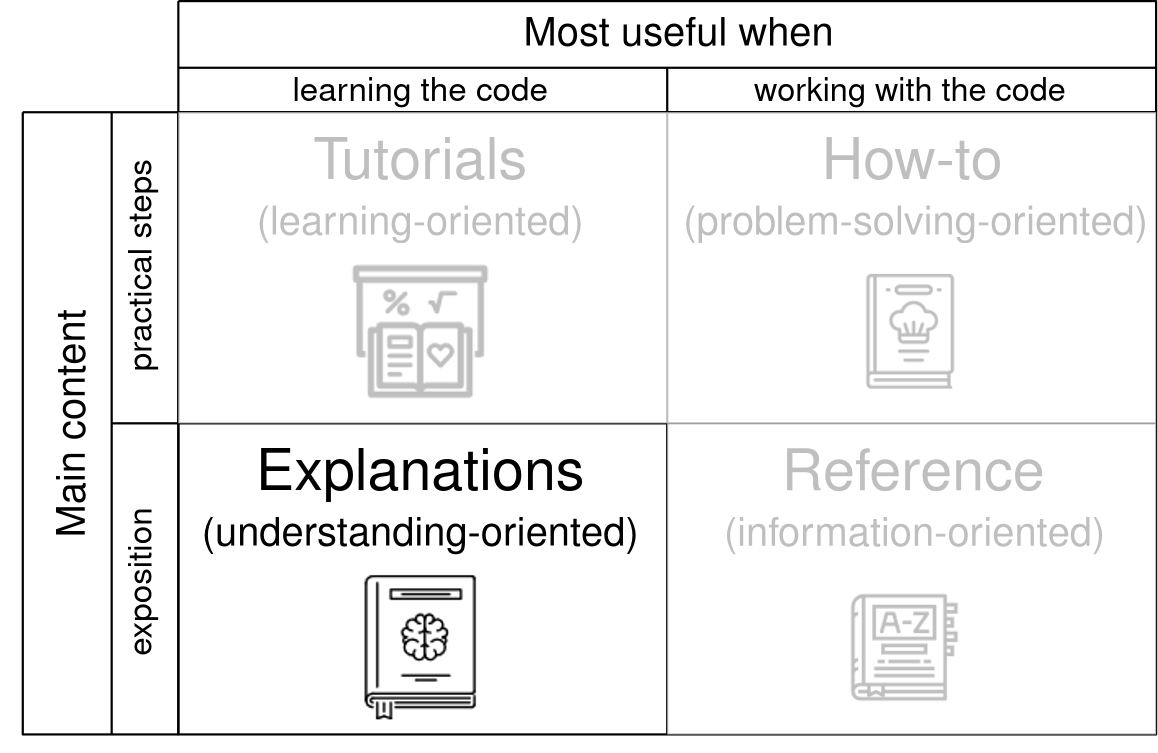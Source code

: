 <?xml version="1.0"?>
<!DOCTYPE ipe SYSTEM "ipe.dtd">
<ipe version="70218" creator="Ipe 7.2.21">
<info created="D:20211125182417" modified="D:20211128232315"/>
<preamble>\renewcommand{\familydefault}{\sfdefault}
\usepackage{helvet}</preamble>
<bitmap id="1" width="128" height="128" BitsPerComponent="8" ColorSpace="DeviceGrayAlpha" Filter="FlateDecode" length="39" alphaLength="872" encoding="base64">
eNrtwTEBAAAAwqD1T20MH6AAAAAAAAAAAAAAAAAAAACAtwFAAAABeNrtmjFu5CAUQOlSLkdw
lWYbqhSbxk3KlWiidBu2H0U0qd1szxF8BKRcwEewcgKOwN6ABWzP4BlPEvD3MCvxGk8ycp7B
n8+HgFChUCgUCoVCoVDwYELZSvAKu1BmNTpZXwPYLVWivtH24Xtj+jW93yX7a/vobVUZI9cE
UJvqx7blHKFs/sYYgTL6ldEVjF80A3XMfWT07v1VLHjyT/DI6BMzfx877NQqPzOGAfkZtTQA
fhlB4PfxR9f7dVz4Xo3faEeCn3C85K+F52g4iQPsyJ8Yf37qOPVXepzXZnkFh6FHZv5+hMH4
2WRh5/zuyY7ffyzO0tVL/W9DmxJiv2/nCWugtr3TIBB/txx/avigl+NR2Pvw3C+4hcb7+aJ/
SszLDbPDTBO0EH8y3r88/rjt/vAB55P2fpht5pdju/HwxY83z699bLQn459RBue3LdTUMwTA
76F5f6a+UXgh/1VwfhqO83rud5mBom39Tei3A+3mm+fGdU03ztmn+RfOb0cfHzku7e2j9XjJ
Dxh/JPhL/XwE2syj66X5xydfAePnQ3abUg2b18vN+fkXwfilD7p9idbOEp/puwGymV+F71zP
fzhAZ/5mXAqR9X7byTKsrQ/x5tu/7IeqP4f8E/RmVX2t/oH0J9Rf3HW+APDXEWxQf6bW/7n9
WjnW+nkTCYeNv/T1rxphmfww+W9Edp8it/TryA23Kf/W+fww8//e3398Y391fs44pF+RDzn1
w9Sf6e8/t1/1PZy/EZ/SbBl/CfnPb79k9KfmP143OKffnIQuebLYTPr96QzfbVXurmQb/5v7
3TtCu3Ohv0Po3V3fQPwtwTn98iT+HnaWR4Tudme4Q+jRXR82m39z1x8X9Avahu//+T2KZ+j4
f40rv1+h/S9/o3hZ7+c46/tvryv+b39GcQvtv3j8XZn//jWK+5J//3s/JpRnOv/g6j+h853/
YAaMdL8Wfu+O2UXf1J/Bx637/7C7Gix6P13/wsWfxiirX9jFvBr37qy0lrLy608Vg070D/uV
+wNQfe33H2WlLxR/2M//3dT+cHkd1f7k81fhPxd8ozvK/INc5v27G7vDZrq1+6hQF/Nj5ca/
P7tCRS/oiDx8/BIy/fyZzpn/XA+0IHq94gAkZXw1BBUKhUKhUCgUCoWJf0sRAmU=
</bitmap>
<bitmap id="2" width="128" height="128" BitsPerComponent="8" ColorSpace="DeviceGrayAlpha" Filter="FlateDecode" length="39" alphaLength="835" encoding="base64">
eNrtwTEBAAAAwqD1T20MH6AAAAAAAAAAAAAAAAAAAACAtwFAAAABeNrtmt11tCAQhilhSrAE
SqAE7nNDCXRACZZgCZRACZZgCZTgx4Dr+kcSdVhPzsd7kZyzRB6QmeGFLGNVVVVVVVVVVVVV
VQ8LtKEVnMMPI7H8Kb4YySXP8CU9X53lW0Ume4Xf0kWz+Yv8ni753BX+k/H3dP6xnho/nCuA
TGEE0GQfzkWdxLMmPORooh+zv2GVf5cvWmse5LdxG40dgeBHm7bpJrVAz59KEn4G3WGH+p1t
HT0/MBUPtiThPRy/58lsGHp+eP2chULeRPxRNRvGoZlUYP3x7YZK0mfxPFiGkvGXSvLXIR7S
AFVJfpi474/x1oep2xyFrv5AevlcivXHcX8dch6XkI/4LywE/apDFeJyyC0/HT/Nvk376Tb2
g0xZfsIDpnfA6d12PYqy/BR6Ap2p3E4WD0y+bP2XKfJx/rrb5VqbXX6y/JsSL5XZbQEGv1mR
EvGXfmIhOihB/GP+Qxpxxs5V//XX+SC6I+lYcLhujxoVIV/nTjUOwObaNB3f5q918hdFjoTf
oKn1l26c0Ag3d/nzQVSKraSZzOauRajltdcdPp+nc9SDzu26zfwYL8mHXAMp34k+14PP7Lrx
aeFo+BZtP/awrgL6Jz4aBkp+43c3Oh/l802Cmc/zW/6SeYa/dGMP8Dt4ac0H7awJf2FcZx5Y
f5F2ARsDtOeF+LDf4BJ/kxhDIT7Tbin8l0rit3FhkGaAOxxYGX6u/g3JjbsYnoAP0PBHr37F
91MSJAceImDJ195f5o96xYfVtWoz893ydlljli752d3rew07Pmzqr3jx8WT2On0Ijw1bvofT
fNl77/V38S/n/HPzALiPRWrBV6Ebp9hFrd5/s3r//L3/4ZEs3kxGPGzy745+FX9pAANEfAfs
8/w0AFx7C6wYX9ul2pX/gH46ELBi/CYbf/MAemDl+PHXoszz9f4bdoEXvtj6w1I7/yeBFeaf
8r/0/Hnez/Dd23g8wYf9dxk+O//Jf1j11Po/HX//M9/ur5iMRL40+xZLzz8tQn53hW/p+PzK
9ZOg4wdbeSQdDemgDxuBUfEdz0knj5wTEf+WbvKbh/ns5hfxBrjJ5629oe7u9Kuqqqqqqqqq
qqqqCPUP2l5bDg==
</bitmap>
<bitmap id="3" width="128" height="128" BitsPerComponent="8" ColorSpace="DeviceGrayAlpha" Filter="FlateDecode" length="39" alphaLength="860" encoding="base64">
eNrtwTEBAAAAwqD1T20MH6AAAAAAAAAAAAAAAAAAAACAtwFAAAABeNrtms9qFDEYwPMIeQPz
BCUPoJAH8JBjj3PoA+TQiyAEvLS3XMSTJRd76iEXoSeZgwctIgErtFBlWBQ9SIl169a/fGZm
drvBLsvuxslAze+wySzM/na+JF+SIQhlMplMJpPJZDJTmL2AGAY0Si+gLG6z1dl4exD19E5G
xm/vfczd0uJIv7Ixdw+eNIXhPfmP95qikj35rc7+wC+qxeEd+HUlF6VSXfjLpsBkHuM7O/Sr
uRlXde4nfB6kQ3/FF6WT9pdLTHyyi/GPFyfnv+zP/mvuZ0oVCAsjcS9+Aa6COxVYcKQHP3UK
+5x8RhGpdGo/k9qAf2oMr2vNUM5uhK78GqwFWPe10Y7/ePnLlc6xZH4BBUK3Tl/5T79FourL
vn/40iXzG9N0AAva+7GrO0LdFDyVvxJtSXD9/GTc8jN2i9346eGLy/pITWprcDeNXzoAMbmA
o8nixHdISxP4OUi8NVlhCfje5B5inWXMVgn8uv5NKnwEiLbwzYHxVSw5rv8a6d6vLscZMYo6
KZSahoakiL8IrsJOz8oU8UcPgu4X+j/AkKfwq3N7k3LBAn99iR+e/h3+bvyVxAb8GHR87MfK
1dcFvpIpuvE/ds73dqqBtn7jBPZ/AracSOEv4LzNuMwXP/f9OCDj749xCj+GzWmP9zvuS+mn
3ST5l067WWm/2ulgUFUSPwu7eTj+tUVp4l9MX0u2/rKplzrN/GvqDFy0663Wr10zF7E0fuxs
MV4Djed/DMwnAZVq/ePzD1w8b6q/n7b+c6iTQLL1Ny+eneFmMvrYLgPuMZp2/+EbgWHu9sAX
ckbou9//+AUXaEwrmBn6BPtPwnBQ5P1/9mf/9ff7rc8cSOd+4eYh/5v2JyaEpJ9/ygDD8vi7
rn7N+vVH0Lc/7vyH9+ONzWJ1tk+izr/YXeWijv/8OIw6/2MHTkQeIFIxdw+A4+19vTIqsv+d
niI9PCpXxkT6h2/QlTc6Kcef+ow0yGajX/gcJCTS1TKUkX4KHHHe5N/61YIuEZfLUKBHJ1Hh
M6AYCv3zz55cYe1wEJe/RH2gJPCbJRPAkMVmUEZCP+VLsX4D/QMCfy/Ufi379TfrgP78ZOc+
7s3/rrQwAjAHPfmHo7LAqDAwQJlMJpPJZDKZTAx/AGKF0l8=
</bitmap>
<bitmap id="4" width="128" height="128" BitsPerComponent="8" ColorSpace="DeviceGrayAlpha" Filter="FlateDecode" length="39" alphaLength="721" encoding="base64">
eNrtwTEBAAAAwqD1T20MH6AAAAAAAAAAAAAAAAAAAACAtwFAAAABeNrtmuGRgyAQhSmBEihh
S6AESrAEOqAESrAESrAESqAESuAAjUaDuZwKmUv2/cjc5IyfwvJ2FyUEhUKhUCgUCoWaxW04
J30KL8NpDSfw1AevpAtOHpRyIXTH+RCCIsQGe/wO8hmOSoQgzvGJDz3yP41PlS3LqBZ85vaX
u6U1+ePJhxD8UFS8gH457nK+yas5rmlDd37hgo+f/bLqr+RHO0x2Sp+4erxCkn4xX/Kl9w9K
snxOr0RRyudjQSmoGH/iWb4RDdbfflr0so3/lIdfAEX//S4+BcHZu/iUWz8WeeId/Pvi2EJz
fhfv3feSC2XSyofGfBltWE9TDzHjBN6UzyK+W1mib8rvN5W9KlfadeovLnUsArapPygJDfhg
xkW3me+u2PBdz+/8TmM3rUYvqvJT7h0k8ILrcRBdKgGhIn8T9sWW2VXkx7CXz3+kV0dczXfb
sC/VwKYaH17Y0dD3TnQxnz8UmIQWIoBV5MutD299V1Xk08X2qOon20lGRLVaehBXM/48m0NB
Lvx409NEcF8x/tJXw9yNmYXv5ibNBs8r+l80OMtvVsBu/HldcLdeIZfzabZ5I/J/5Y2vxs9c
Dq6a4wr5T+c0w6ZYHPl5+CGnH1V//0O6nGTyBGT+OPwpNmTV/Y87i4FpAjJ/HH7xaE71+Fqp
OBE21b69SjsCKv3Zjv9S9//BfM4e1LXkw97hLfii9FyBDveJr27/sbMDalr1P1C8AMva9V+d
7jfSHcX9ny/h07Ja8dnOY1FLmvlPWdBo/KUuSmL8fw+frrN/az51v629yvztoxfaePxh/a4B
YPwjH/mbRH3qDSSRttRjs52ay0PSttCS/Il/Woa8k+8lOce3wI5rWG2FH42/4zIfwRfOH9Ul
fH0i/q7gs4dO81X5fz7//NeHPXX5scTyujuuYd6sP6gL3j89eQH+rAFTgkKhUCgUCoVCzfoB
1T2IEQ==
</bitmap>
<ipestyle name="basic">
<symbol name="arrow/arc(spx)">
<path stroke="sym-stroke" fill="sym-stroke" pen="sym-pen">
0 0 m
-1 0.333 l
-1 -0.333 l
h
</path>
</symbol>
<symbol name="arrow/farc(spx)">
<path stroke="sym-stroke" fill="white" pen="sym-pen">
0 0 m
-1 0.333 l
-1 -0.333 l
h
</path>
</symbol>
<symbol name="arrow/ptarc(spx)">
<path stroke="sym-stroke" fill="sym-stroke" pen="sym-pen">
0 0 m
-1 0.333 l
-0.8 0 l
-1 -0.333 l
h
</path>
</symbol>
<symbol name="arrow/fptarc(spx)">
<path stroke="sym-stroke" fill="white" pen="sym-pen">
0 0 m
-1 0.333 l
-0.8 0 l
-1 -0.333 l
h
</path>
</symbol>
<symbol name="mark/circle(sx)" transformations="translations">
<path fill="sym-stroke">
0.6 0 0 0.6 0 0 e
0.4 0 0 0.4 0 0 e
</path>
</symbol>
<symbol name="mark/disk(sx)" transformations="translations">
<path fill="sym-stroke">
0.6 0 0 0.6 0 0 e
</path>
</symbol>
<symbol name="mark/fdisk(sfx)" transformations="translations">
<group>
<path fill="sym-fill">
0.5 0 0 0.5 0 0 e
</path>
<path fill="sym-stroke" fillrule="eofill">
0.6 0 0 0.6 0 0 e
0.4 0 0 0.4 0 0 e
</path>
</group>
</symbol>
<symbol name="mark/box(sx)" transformations="translations">
<path fill="sym-stroke" fillrule="eofill">
-0.6 -0.6 m
0.6 -0.6 l
0.6 0.6 l
-0.6 0.6 l
h
-0.4 -0.4 m
0.4 -0.4 l
0.4 0.4 l
-0.4 0.4 l
h
</path>
</symbol>
<symbol name="mark/square(sx)" transformations="translations">
<path fill="sym-stroke">
-0.6 -0.6 m
0.6 -0.6 l
0.6 0.6 l
-0.6 0.6 l
h
</path>
</symbol>
<symbol name="mark/fsquare(sfx)" transformations="translations">
<group>
<path fill="sym-fill">
-0.5 -0.5 m
0.5 -0.5 l
0.5 0.5 l
-0.5 0.5 l
h
</path>
<path fill="sym-stroke" fillrule="eofill">
-0.6 -0.6 m
0.6 -0.6 l
0.6 0.6 l
-0.6 0.6 l
h
-0.4 -0.4 m
0.4 -0.4 l
0.4 0.4 l
-0.4 0.4 l
h
</path>
</group>
</symbol>
<symbol name="mark/cross(sx)" transformations="translations">
<group>
<path fill="sym-stroke">
-0.43 -0.57 m
0.57 0.43 l
0.43 0.57 l
-0.57 -0.43 l
h
</path>
<path fill="sym-stroke">
-0.43 0.57 m
0.57 -0.43 l
0.43 -0.57 l
-0.57 0.43 l
h
</path>
</group>
</symbol>
<symbol name="arrow/fnormal(spx)">
<path stroke="sym-stroke" fill="white" pen="sym-pen">
0 0 m
-1 0.333 l
-1 -0.333 l
h
</path>
</symbol>
<symbol name="arrow/pointed(spx)">
<path stroke="sym-stroke" fill="sym-stroke" pen="sym-pen">
0 0 m
-1 0.333 l
-0.8 0 l
-1 -0.333 l
h
</path>
</symbol>
<symbol name="arrow/fpointed(spx)">
<path stroke="sym-stroke" fill="white" pen="sym-pen">
0 0 m
-1 0.333 l
-0.8 0 l
-1 -0.333 l
h
</path>
</symbol>
<symbol name="arrow/linear(spx)">
<path stroke="sym-stroke" pen="sym-pen">
-1 0.333 m
0 0 l
-1 -0.333 l
</path>
</symbol>
<symbol name="arrow/fdouble(spx)">
<path stroke="sym-stroke" fill="white" pen="sym-pen">
0 0 m
-1 0.333 l
-1 -0.333 l
h
-1 0 m
-2 0.333 l
-2 -0.333 l
h
</path>
</symbol>
<symbol name="arrow/double(spx)">
<path stroke="sym-stroke" fill="sym-stroke" pen="sym-pen">
0 0 m
-1 0.333 l
-1 -0.333 l
h
-1 0 m
-2 0.333 l
-2 -0.333 l
h
</path>
</symbol>
<symbol name="arrow/mid-normal(spx)">
<path stroke="sym-stroke" fill="sym-stroke" pen="sym-pen">
0.5 0 m
-0.5 0.333 l
-0.5 -0.333 l
h
</path>
</symbol>
<symbol name="arrow/mid-fnormal(spx)">
<path stroke="sym-stroke" fill="white" pen="sym-pen">
0.5 0 m
-0.5 0.333 l
-0.5 -0.333 l
h
</path>
</symbol>
<symbol name="arrow/mid-pointed(spx)">
<path stroke="sym-stroke" fill="sym-stroke" pen="sym-pen">
0.5 0 m
-0.5 0.333 l
-0.3 0 l
-0.5 -0.333 l
h
</path>
</symbol>
<symbol name="arrow/mid-fpointed(spx)">
<path stroke="sym-stroke" fill="white" pen="sym-pen">
0.5 0 m
-0.5 0.333 l
-0.3 0 l
-0.5 -0.333 l
h
</path>
</symbol>
<symbol name="arrow/mid-double(spx)">
<path stroke="sym-stroke" fill="sym-stroke" pen="sym-pen">
1 0 m
0 0.333 l
0 -0.333 l
h
0 0 m
-1 0.333 l
-1 -0.333 l
h
</path>
</symbol>
<symbol name="arrow/mid-fdouble(spx)">
<path stroke="sym-stroke" fill="white" pen="sym-pen">
1 0 m
0 0.333 l
0 -0.333 l
h
0 0 m
-1 0.333 l
-1 -0.333 l
h
</path>
</symbol>
<pen name="heavier" value="0.8"/>
<pen name="fat" value="1.2"/>
<pen name="ultrafat" value="2"/>
<symbolsize name="large" value="5"/>
<symbolsize name="small" value="2"/>
<symbolsize name="tiny" value="1.1"/>
<arrowsize name="large" value="10"/>
<arrowsize name="small" value="5"/>
<arrowsize name="tiny" value="3"/>
<color name="red" value="1 0 0"/>
<color name="blue" value="0 0 1"/>
<color name="green" value="0 1 0"/>
<color name="yellow" value="1 1 0"/>
<color name="orange" value="1 0.647 0"/>
<color name="gold" value="1 0.843 0"/>
<color name="purple" value="0.627 0.125 0.941"/>
<color name="gray" value="0.745"/>
<color name="brown" value="0.647 0.165 0.165"/>
<color name="navy" value="0 0 0.502"/>
<color name="pink" value="1 0.753 0.796"/>
<color name="seagreen" value="0.18 0.545 0.341"/>
<color name="turquoise" value="0.251 0.878 0.816"/>
<color name="violet" value="0.933 0.51 0.933"/>
<color name="darkblue" value="0 0 0.545"/>
<color name="darkcyan" value="0 0.545 0.545"/>
<color name="darkgray" value="0.663"/>
<color name="darkgreen" value="0 0.392 0"/>
<color name="darkmagenta" value="0.545 0 0.545"/>
<color name="darkorange" value="1 0.549 0"/>
<color name="darkred" value="0.545 0 0"/>
<color name="lightblue" value="0.678 0.847 0.902"/>
<color name="lightcyan" value="0.878 1 1"/>
<color name="lightgray" value="0.827"/>
<color name="lightgreen" value="0.565 0.933 0.565"/>
<color name="lightyellow" value="1 1 0.878"/>
<dashstyle name="dotted" value="[1 3] 0"/>
<dashstyle name="dashed" value="[4] 0"/>
<dashstyle name="dash dotted" value="[4 2 1 2] 0"/>
<dashstyle name="dash dot dotted" value="[4 2 1 2 1 2] 0"/>
<textsize name="large" value="\large"/>
<textsize name="Large" value="\Large"/>
<textsize name="LARGE" value="\LARGE"/>
<textsize name="huge" value="\huge"/>
<textsize name="Huge" value="\Huge"/>
<textsize name="small" value="\small"/>
<textsize name="footnote" value="\footnotesize"/>
<textsize name="tiny" value="\tiny"/>
<textstyle name="center" begin="\begin{center}" end="\end{center}"/>
<textstyle name="itemize" begin="\begin{itemize}" end="\end{itemize}"/>
<textstyle name="item" begin="\begin{itemize}\item{}" end="\end{itemize}"/>
<gridsize name="4 pts" value="4"/>
<gridsize name="8 pts (~3 mm)" value="8"/>
<gridsize name="16 pts (~6 mm)" value="16"/>
<gridsize name="32 pts (~12 mm)" value="32"/>
<gridsize name="10 pts (~3.5 mm)" value="10"/>
<gridsize name="20 pts (~7 mm)" value="20"/>
<gridsize name="14 pts (~5 mm)" value="14"/>
<gridsize name="28 pts (~10 mm)" value="28"/>
<gridsize name="56 pts (~20 mm)" value="56"/>
<anglesize name="90 deg" value="90"/>
<anglesize name="60 deg" value="60"/>
<anglesize name="45 deg" value="45"/>
<anglesize name="30 deg" value="30"/>
<anglesize name="22.5 deg" value="22.5"/>
<opacity name="10%" value="0.1"/>
<opacity name="30%" value="0.3"/>
<opacity name="50%" value="0.5"/>
<opacity name="75%" value="0.75"/>
<tiling name="falling" angle="-60" step="4" width="1"/>
<tiling name="rising" angle="30" step="4" width="1"/>
</ipestyle>
<page>
<layer name="alpha"/>
<view layers="alpha" active="alpha"/>
<path layer="alpha" matrix="0.980769 0 0 1 9.23077 0" fill="white">
64 776 m
64 512 l
480 512 l
480 776 l
h
</path>
<text matrix="1 0 0 1 27.9278 -152" transformations="translations" pos="128 752" stroke="black" type="label" width="118.292" height="14.927" depth="4.31" valign="baseline" size="huge">Explanations</text>
<text matrix="1 0 0 1 -79.4512 20" transformations="translations" pos="256 692" stroke="black" type="label" width="77.05" height="14.929" depth="0.34" valign="baseline" size="huge">Tutorials</text>
<text matrix="0.975762 0 0 1 156.656 44" transformations="translations" pos="208 668" stroke="black" type="label" width="65.128" height="14.929" depth="0.34" valign="baseline" size="huge">How-to</text>
<text matrix="0.975762 0 0 1 -6.08464 -136.083" transformations="translations" pos="360 736" stroke="black" type="label" width="94.695" height="15.095" depth="0.34" valign="baseline" size="huge">Reference</text>
<text matrix="0.975762 0 0 1 -35.5097 104" pos="380 636" stroke="black" type="label" width="115.007" height="8.637" depth="2.66" valign="baseline" size="large">working with the code</text>
<text matrix="1 0 0 1 -38.9292 164" transformations="translations" pos="208 576" stroke="black" type="label" width="92.006" height="8.637" depth="2.66" valign="baseline" size="large">learning the code</text>
<text matrix="0 1 -1 0 734.353 302.782" transformations="rigid" pos="340 616" stroke="black" type="label" width="76.285" height="8.64" depth="2.49" valign="baseline" size="large">practical steps</text>
<text matrix="0 1 -1 0 726.353 416.291" transformations="rigid" pos="124 608" stroke="black" type="label" width="53.463" height="8.64" depth="2.49" valign="baseline" size="large">exposition</text>
<path stroke="black" pen="heavier">
128 736 m
128 512 l
480 512 l
480 736 l
h
</path>
<path stroke="black" pen="heavier">
72 736 m
480 736 l
</path>
<path stroke="black" pen="heavier">
304 752 m
304 512 l
</path>
<path stroke="black" pen="heavier">
104 624 m
480 624 l
</path>
<path stroke="black" pen="heavier">
128 776 m
128 512 l
</path>
<text matrix="1.27553 0 0 3.22161 -181.395 -1224.51" transformations="translations" pos="340 616" stroke="black" type="label" width="111.626" height="10.486" depth="0.23" valign="baseline" size="Large">Most useful when</text>
<path stroke="black" pen="heavier">
128 752 m
480 752 l
</path>
<text matrix="1 0 0 1 -35.8092 36" transformations="translations" pos="192 656" stroke="black" type="label" width="117.766" height="10.482" depth="3.19" valign="baseline" size="Large">(learning-oriented)</text>
<text matrix="0.975762 0 0 1 122.405 36" transformations="translations" pos="192 656" stroke="black" type="label" width="167.332" height="10.482" depth="3.19" valign="baseline" size="Large">(problem-solving-oriented)</text>
<text matrix="1 0 0 1 -55.5712 -76" transformations="translations" pos="192 656" stroke="black" type="label" width="157.29" height="10.482" depth="3.19" valign="baseline" size="Large">(understanding-oriented)</text>
<text matrix="0.975762 0 0 1 137.076 -76.0995" transformations="translations" pos="192 656" stroke="black" type="label" width="137.262" height="10.481" depth="2.99" valign="baseline" size="Large">(information-oriented)</text>
<text matrix="0 1 -1 0 710.353 242.935" transformations="rigid" pos="340 616" stroke="black" type="label" width="82.131" height="10.372" depth="0.23" valign="baseline" size="Large">Main content</text>
<image matrix="0.616955 0 0 0.616955 205.817 283.648" rect="249.5 373 345.5 469" bitmap="1"/>
<path stroke="black" pen="heavier">
104 736 m
104 512 l
</path>
<image matrix="0.610523 0 0 0.625689 209.759 393.724" rect="249.5 373 345.5 469" bitmap="4"/>
<image matrix="0.782787 0 0 0.782787 -17.8054 327.585" rect="249.5 373 345.5 469" bitmap="2"/>
<path stroke="black" pen="heavier">
128 776 m
480 776 l
480 736 l
</path>
<path stroke="black" pen="heavier">
72 736 m
72 512 l
128 512 l
</path>
<image matrix="0.785712 0 0 0.785712 -18.6757 212.601" rect="249.5 373 345.5 469" bitmap="3"/>
<path stroke="black">
64 768 m
64 768 l
64 768 l
64 768 l
h
</path>
<path matrix="2 0 0 0.5 -128 368" fill="white" opacity="75%" stroke-opacity="opaque">
128 736 m
128 512 l
304 512 l
304 736 l
h
</path>
<path matrix="1 0 0 0.5 176 256" fill="white" opacity="75%" stroke-opacity="opaque">
128 736 m
128 512 l
304 512 l
304 736 l
h
</path>
</page>
</ipe>
